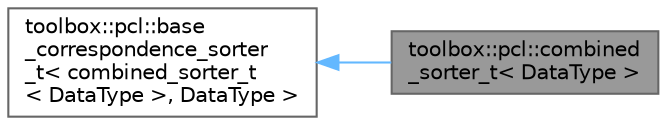 digraph "toolbox::pcl::combined_sorter_t&lt; DataType &gt;"
{
 // LATEX_PDF_SIZE
  bgcolor="transparent";
  edge [fontname=Helvetica,fontsize=10,labelfontname=Helvetica,labelfontsize=10];
  node [fontname=Helvetica,fontsize=10,shape=box,height=0.2,width=0.4];
  rankdir="LR";
  Node1 [id="Node000001",label="toolbox::pcl::combined\l_sorter_t\< DataType \>",height=0.2,width=0.4,color="gray40", fillcolor="grey60", style="filled", fontcolor="black",tooltip="组合多个排序器的对应关系排序器 / Correspondence sorter that combines multiple sorters"];
  Node2 -> Node1 [id="edge1_Node000001_Node000002",dir="back",color="steelblue1",style="solid",tooltip=" "];
  Node2 [id="Node000002",label="toolbox::pcl::base\l_correspondence_sorter\l_t\< combined_sorter_t\l\< DataType \>, DataType \>",height=0.2,width=0.4,color="gray40", fillcolor="white", style="filled",URL="$classtoolbox_1_1pcl_1_1base__correspondence__sorter__t.html",tooltip=" "];
}
